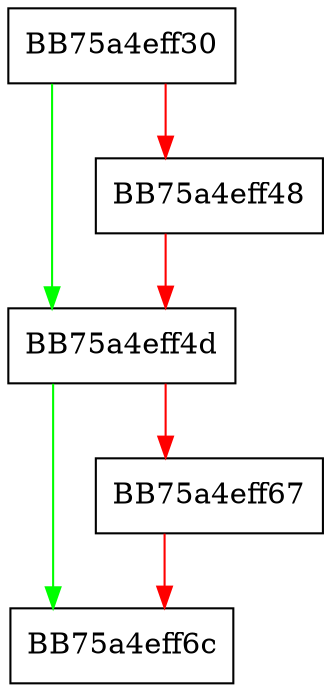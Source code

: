 digraph push {
  node [shape="box"];
  graph [splines=ortho];
  BB75a4eff30 -> BB75a4eff4d [color="green"];
  BB75a4eff30 -> BB75a4eff48 [color="red"];
  BB75a4eff48 -> BB75a4eff4d [color="red"];
  BB75a4eff4d -> BB75a4eff6c [color="green"];
  BB75a4eff4d -> BB75a4eff67 [color="red"];
  BB75a4eff67 -> BB75a4eff6c [color="red"];
}